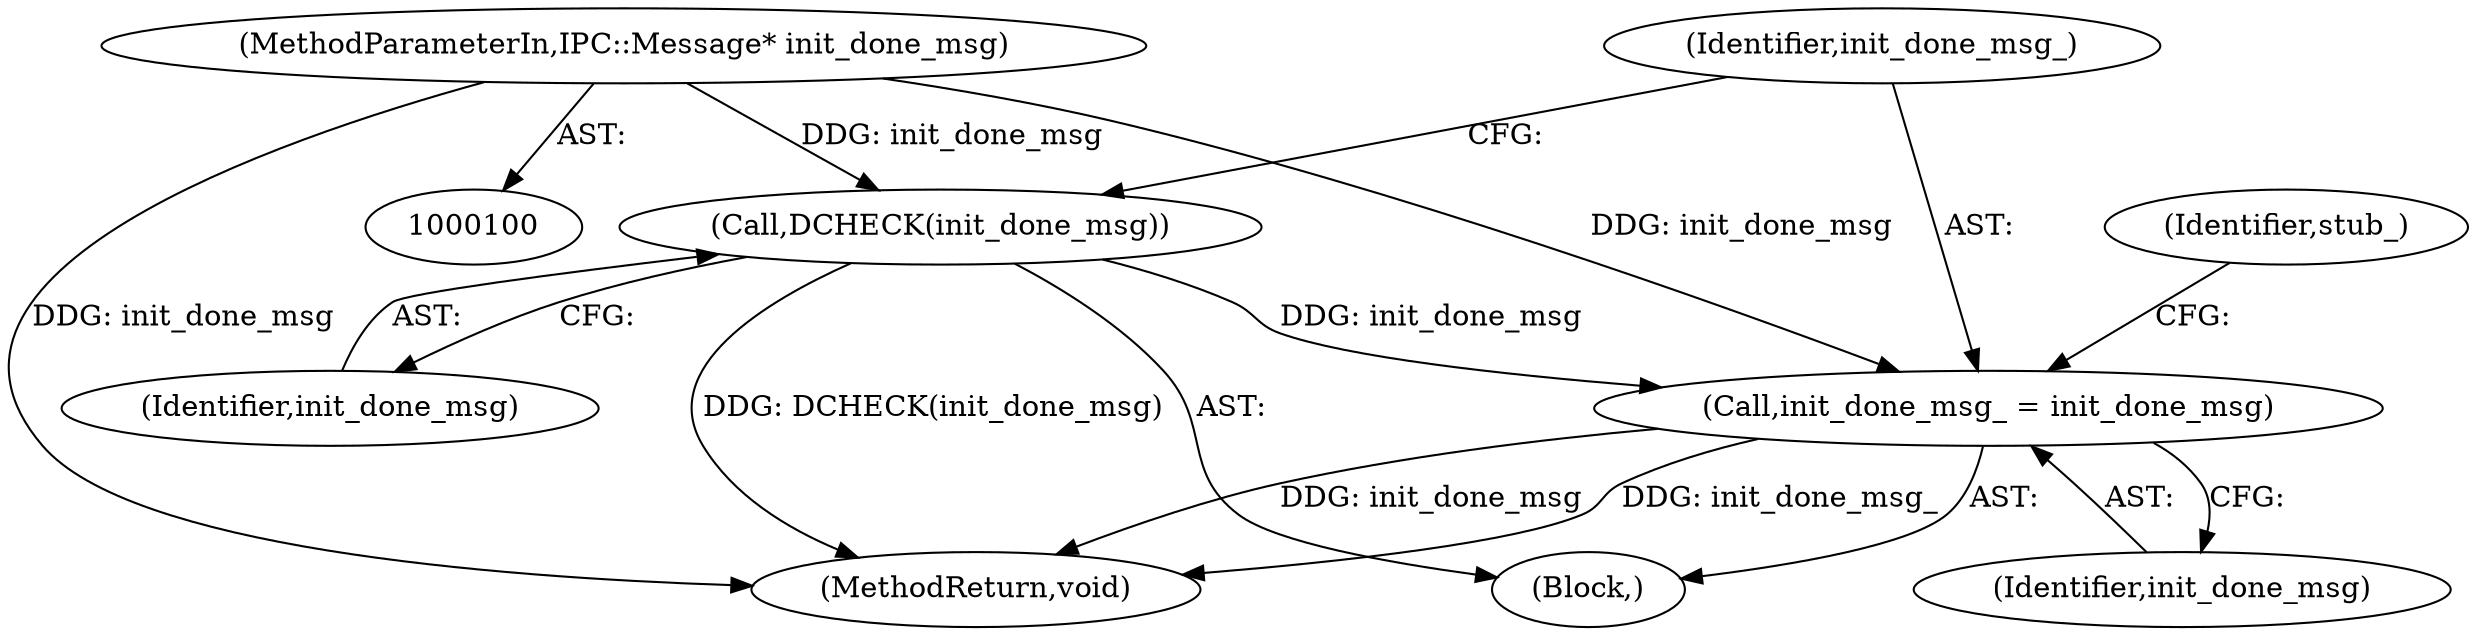 digraph "0_Chrome_9597042cad54926f50d58f5ada39205eb734d7be_0@pointer" {
"1000110" [label="(Call,DCHECK(init_done_msg))"];
"1000102" [label="(MethodParameterIn,IPC::Message* init_done_msg)"];
"1000112" [label="(Call,init_done_msg_ = init_done_msg)"];
"1000148" [label="(MethodReturn,void)"];
"1000114" [label="(Identifier,init_done_msg)"];
"1000113" [label="(Identifier,init_done_msg_)"];
"1000117" [label="(Identifier,stub_)"];
"1000110" [label="(Call,DCHECK(init_done_msg))"];
"1000103" [label="(Block,)"];
"1000111" [label="(Identifier,init_done_msg)"];
"1000102" [label="(MethodParameterIn,IPC::Message* init_done_msg)"];
"1000112" [label="(Call,init_done_msg_ = init_done_msg)"];
"1000110" -> "1000103"  [label="AST: "];
"1000110" -> "1000111"  [label="CFG: "];
"1000111" -> "1000110"  [label="AST: "];
"1000113" -> "1000110"  [label="CFG: "];
"1000110" -> "1000148"  [label="DDG: DCHECK(init_done_msg)"];
"1000102" -> "1000110"  [label="DDG: init_done_msg"];
"1000110" -> "1000112"  [label="DDG: init_done_msg"];
"1000102" -> "1000100"  [label="AST: "];
"1000102" -> "1000148"  [label="DDG: init_done_msg"];
"1000102" -> "1000112"  [label="DDG: init_done_msg"];
"1000112" -> "1000103"  [label="AST: "];
"1000112" -> "1000114"  [label="CFG: "];
"1000113" -> "1000112"  [label="AST: "];
"1000114" -> "1000112"  [label="AST: "];
"1000117" -> "1000112"  [label="CFG: "];
"1000112" -> "1000148"  [label="DDG: init_done_msg"];
"1000112" -> "1000148"  [label="DDG: init_done_msg_"];
}
